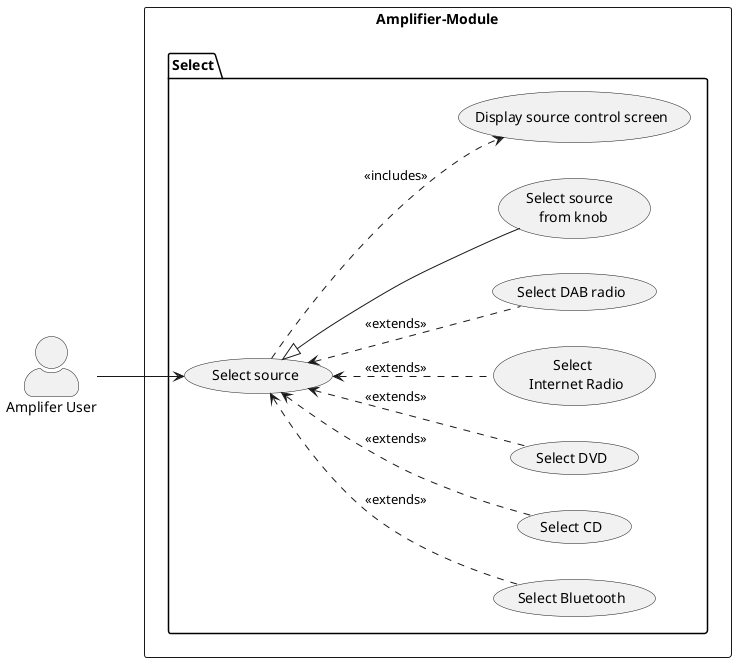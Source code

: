 @startuml Select
skinparam actorStyle awesome
left to right direction

actor "Amplifer User" as user

rectangle Amplifier-Module {
    ' Select source
    package Select {
        usecase (Select Bluetooth) as sel_bt
        usecase (Select CD) as sel_cd 
        usecase (Select DVD) as sel_dvd
        usecase (Select \n Internet Radio) as sel_ir
        usecase (Select DAB radio) as sel_dab
        usecase (Select source) as sel_source
        usecase (Select source \n from knob) as sel_source_knob 
        usecase (Display source control screen) as show_source_control_screen 
        
        (sel_source)  <.. (sel_bt) : << extends >>
        (sel_source)  <.. (sel_ir) : << extends >>
        (sel_source)  <.. (sel_dab) : << extends >>
        (sel_source)  <.. (sel_cd) : << extends >>  
        (sel_source)  <.. (sel_dvd) : << extends >>
        (sel_source) <|-- (sel_source_knob)
        (sel_source)  ..> (show_source_control_screen) : << includes >>
        
    }

}

user --> sel_source

@enduml
